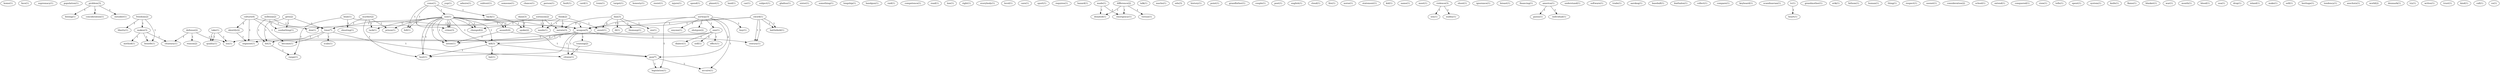 digraph G {
  home [ label="home(1)" ];
  face [ label="face(1)" ];
  supremacy [ label="supremacy(1)" ];
  population [ label="population(1)" ];
  problem [ label="problem(3)" ];
  beeing [ label="beeing(1)" ];
  concideration [ label="concideration(1)" ];
  outsider [ label="outsider(1)" ];
  norway [ label="norway(3)" ];
  enyone [ label="enyone(1)" ];
  one [ label="one(1)" ];
  weapon [ label="weapon(5)" ];
  shotgun [ label="shotgun(2)" ];
  buy [ label="buy(1)" ];
  gun [ label="gun(7)" ];
  legislation [ label="legislation(1)" ];
  accuire [ label="accuire(1)" ];
  yup [ label="yup(1)" ];
  freedom [ label="freedom(2)" ];
  liberty [ label="liberty(1)" ];
  makes [ label="makes(3)" ];
  benefit [ label="benefit(1)" ];
  admire [ label="admire(1)" ];
  subtext [ label="subtext(1)" ];
  someone [ label="someone(1)" ];
  chance [ label="chance(1)" ];
  person [ label="person(1)" ];
  fault [ label="fault(1)" ];
  card [ label="card(1)" ];
  train [ label="train(1)" ];
  target [ label="target(1)" ];
  honesty [ label="honesty(1)" ];
  resist [ label="resist(1)" ];
  injure [ label="injure(1)" ];
  spend [ label="spend(1)" ];
  planet [ label="planet(1)" ];
  defense [ label="defense(2)" ];
  reason [ label="reason(2)" ];
  isn [ label="isn(1)" ];
  citizenry [ label="citizenry(1)" ];
  land [ label="land(1)" ];
  car [ label="car(1)" ];
  subject [ label="subject(1)" ];
  millenia [ label="millenia(2)" ];
  sunbathing [ label="sunbathing(1)" ];
  time [ label="time(7)" ];
  bit [ label="bit(3)" ];
  gladius [ label="gladius(1)" ];
  sister [ label="sister(1)" ];
  something [ label="something(1)" ];
  longship [ label="longship(1)" ];
  handgun [ label="handgun(1)" ];
  raid [ label="raid(1)" ];
  competence [ label="competence(1)" ];
  read [ label="read(1)" ];
  law [ label="law(1)" ];
  right [ label="right(1)" ];
  everybody [ label="everybody(1)" ];
  level [ label="level(1)" ];
  care [ label="care(1)" ];
  sport [ label="sport(1)" ];
  method [ label="method(1)" ];
  requires [ label="requires(1)" ];
  hazard [ label="hazard(1)" ];
  difference [ label="difference(2)" ];
  emergency [ label="emergency(1)" ];
  donated [ label="donated(1)" ];
  versus [ label="versus(1)" ];
  talk [ label="talk(1)" ];
  culture [ label="culture(4)" ];
  identify [ label="identify(2)" ];
  segment [ label="segment(1)" ];
  become [ label="become(1)" ];
  don [ label="don(1)" ];
  macho [ label="macho(1)" ];
  edu [ label="edu(3)" ];
  dan [ label="dan(3)" ];
  thomasp [ label="thomasp(1)" ];
  uio [ label="uio(1)" ];
  ifi [ label="ifi(1)" ];
  exnet [ label="exnet(1)" ];
  iastate [ label="iastate(3)" ];
  history [ label="history(1)" ];
  murder [ label="murder(2)" ];
  prison [ label="prison(1)" ];
  tack [ label="tack(1)" ];
  host [ label="host(1)" ];
  point [ label="point(1)" ];
  grandfather [ label="grandfather(1)" ];
  couple [ label="couple(1)" ];
  post [ label="post(1)" ];
  english [ label="english(1)" ];
  gets [ label="gets(2)" ];
  cloud [ label="cloud(1)" ];
  fire [ label="fire(1)" ];
  norse [ label="norse(1)" ];
  statement [ label="statement(1)" ];
  use [ label="use(2)" ];
  fell [ label="fell(1)" ];
  changed [ label="changed(2)" ];
  kill [ label="kill(3)" ];
  assault [ label="assault(4)" ];
  intent [ label="intent(1)" ];
  crime [ label="crime(3)" ];
  kid [ label="kid(1)" ];
  name [ label="name(1)" ];
  come [ label="come(1)" ];
  use [ label="use(1)" ];
  back [ label="back(1)" ];
  meet [ label="meet(1)" ];
  violence [ label="violence(3)" ];
  sex [ label="sex(1)" ];
  nudity [ label="nudity(1)" ];
  dialect [ label="dialect(1)" ];
  self [ label="self(1)" ];
  effect [ label="effect(1)" ];
  sword [ label="sword(1)" ];
  battlefield [ label="battlefield(1)" ];
  century [ label="century(1)" ];
  shoot [ label="shoot(1)" ];
  ignorance [ label="ignorance(1)" ];
  breast [ label="breast(1)" ];
  financing [ label="financing(1)" ];
  america [ label="america(1)" ];
  guess [ label="guess(1)" ];
  individual [ label="individual(1)" ];
  understand [ label="understand(1)" ];
  software [ label="software(1)" ];
  trade [ label="trade(1)" ];
  aarskog [ label="aarskog(1)" ];
  baseball [ label="baseball(1)" ];
  biathalon [ label="biathalon(1)" ];
  collect [ label="collect(1)" ];
  beat [ label="beat(1)" ];
  shooting [ label="shooting(1)" ];
  range [ label="range(1)" ];
  scale [ label="scale(1)" ];
  citizen [ label="citizen(1)" ];
  think [ label="think(2)" ];
  needs [ label="needs(1)" ];
  compare [ label="compare(1)" ];
  keyboard [ label="keyboard(1)" ];
  scandinavian [ label="scandinavian(1)" ];
  tv [ label="tv(1)" ];
  heart [ label="heart(1)" ];
  grandmother [ label="grandmother(1)" ];
  erik [ label="erik(1)" ];
  fathom [ label="fathom(1)" ];
  human [ label="human(1)" ];
  sword [ label="sword(1)" ];
  thing [ label="thing(1)" ];
  respect [ label="respect(1)" ];
  usenet [ label="usenet(1)" ];
  consideration [ label="consideration(2)" ];
  school [ label="school(1)" ];
  extend [ label="extend(1)" ];
  conquered [ label="conquered(1)" ];
  take [ label="take(1)" ];
  quality [ label="quality(1)" ];
  view [ label="view(1)" ];
  training [ label="training(2)" ];
  made [ label="made(1)" ];
  tells [ label="tells(1)" ];
  spent [ label="spent(1)" ];
  system [ label="system(1)" ];
  knife [ label="knife(1)" ];
  bat [ label="bat(1)" ];
  flame [ label="flame(1)" ];
  blanket [ label="blanket(1)" ];
  war [ label="war(1)" ];
  month [ label="month(1)" ];
  blood [ label="blood(1)" ];
  usa [ label="usa(1)" ];
  drop [ label="drop(1)" ];
  island [ label="island(1)" ];
  make [ label="make(1)" ];
  sorenson [ label="sorenson(2)" ];
  sell [ label="sell(1)" ];
  spoke [ label="spoke(2)" ];
  dane [ label="dane(3)" ];
  heritage [ label="heritage(1)" ];
  tendency [ label="tendency(1)" ];
  take [ label="take(1)" ];
  anschutz [ label="anschutz(1)" ];
  world [ label="world(2)" ];
  denmark [ label="denmark(1)" ];
  try [ label="try(1)" ];
  writes [ label="writes(1)" ];
  trust [ label="trust(1)" ];
  kind [ label="kind(1)" ];
  call [ label="call(1)" ];
  ve [ label="ve(1)" ];
  problem -> beeing [ label="1" ];
  problem -> concideration [ label="1" ];
  problem -> outsider [ label="1" ];
  norway -> enyone [ label="1" ];
  norway -> one [ label="1" ];
  norway -> weapon [ label="1" ];
  norway -> shotgun [ label="1" ];
  norway -> buy [ label="1" ];
  norway -> gun [ label="2" ];
  norway -> legislation [ label="1" ];
  norway -> accuire [ label="1" ];
  freedom -> liberty [ label="1" ];
  freedom -> makes [ label="1" ];
  freedom -> benefit [ label="1" ];
  defense -> reason [ label="1" ];
  defense -> isn [ label="1" ];
  defense -> citizenry [ label="1" ];
  millenia -> sunbathing [ label="1" ];
  millenia -> time [ label="1" ];
  millenia -> bit [ label="1" ];
  makes -> method [ label="1" ];
  makes -> benefit [ label="1" ];
  makes -> citizenry [ label="1" ];
  difference -> emergency [ label="1" ];
  difference -> donated [ label="1" ];
  difference -> versus [ label="1" ];
  culture -> identify [ label="2" ];
  culture -> segment [ label="1" ];
  culture -> become [ label="1" ];
  culture -> don [ label="1" ];
  dan -> thomasp [ label="1" ];
  dan -> uio [ label="1" ];
  dan -> ifi [ label="1" ];
  dan -> exnet [ label="2" ];
  dan -> iastate [ label="2" ];
  murder -> prison [ label="1" ];
  murder -> tack [ label="1" ];
  murder -> time [ label="1" ];
  murder -> host [ label="1" ];
  identify -> segment [ label="1" ];
  gets -> sunbathing [ label="1" ];
  gets -> time [ label="1" ];
  gets -> bit [ label="1" ];
  use -> fell [ label="1" ];
  use -> prison [ label="1" ];
  use -> tack [ label="1" ];
  use -> time [ label="1" ];
  use -> weapon [ label="1" ];
  use -> changed [ label="1" ];
  use -> kill [ label="1" ];
  use -> host [ label="1" ];
  use -> assault [ label="1" ];
  use -> intent [ label="1" ];
  use -> crime [ label="1" ];
  come -> fell [ label="1" ];
  come -> use [ label="1" ];
  come -> back [ label="1" ];
  come -> crime [ label="1" ];
  violence -> sex [ label="1" ];
  violence -> nudity [ label="1" ];
  one -> dialect [ label="1" ];
  one -> self [ label="2" ];
  one -> segment [ label="1" ];
  one -> isn [ label="2" ];
  one -> effect [ label="1" ];
  sword -> weapon [ label="1" ];
  sword -> battlefield [ label="1" ];
  sword -> century [ label="1" ];
  america -> guess [ label="1" ];
  america -> individual [ label="1" ];
  beat -> shooting [ label="1" ];
  beat -> weapon [ label="1" ];
  beat -> range [ label="1" ];
  time -> scale [ label="1" ];
  time -> become [ label="1" ];
  time -> bit [ label="1" ];
  time -> citizen [ label="1" ];
  think -> changed [ label="1" ];
  think -> exnet [ label="1" ];
  think -> needs [ label="1" ];
  think -> iastate [ label="1" ];
  tv -> heart [ label="1" ];
  sword -> weapon [ label="1" ];
  sword -> battlefield [ label="1" ];
  sword -> century [ label="1" ];
  use -> weapon [ label="1" ];
  use -> changed [ label="1" ];
  use -> kill [ label="1" ];
  use -> host [ label="1" ];
  use -> assault [ label="1" ];
  use -> intent [ label="1" ];
  use -> crime [ label="1" ];
  take -> isn [ label="1" ];
  take -> quality [ label="1" ];
  weapon -> kill [ label="1" ];
  weapon -> training [ label="1" ];
  weapon -> host [ label="1" ];
  weapon -> citizen [ label="1" ];
  weapon -> intent [ label="1" ];
  weapon -> century [ label="1" ];
  made -> emergency [ label="1" ];
  made -> donated [ label="1" ];
  kill -> host [ label="1" ];
  kill -> bat [ label="1" ];
  kill -> gun [ label="1" ];
  training -> citizen [ label="1" ];
  bit -> range [ label="1" ];
  assault -> gun [ label="1" ];
  assault -> intent [ label="3" ];
  sorenson -> needs [ label="1" ];
  sorenson -> iastate [ label="1" ];
  sorenson -> don [ label="1" ];
  back -> spoke [ label="1" ];
  dane -> spoke [ label="2" ];
  gun -> legislation [ label="1" ];
  gun -> accuire [ label="1" ];
  take -> quality [ label="1" ];
}
